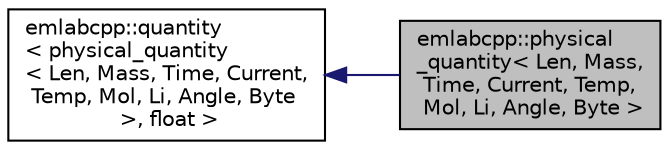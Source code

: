 digraph "emlabcpp::physical_quantity&lt; Len, Mass, Time, Current, Temp, Mol, Li, Angle, Byte &gt;"
{
 // LATEX_PDF_SIZE
  edge [fontname="Helvetica",fontsize="10",labelfontname="Helvetica",labelfontsize="10"];
  node [fontname="Helvetica",fontsize="10",shape=record];
  rankdir="LR";
  Node1 [label="emlabcpp::physical\l_quantity\< Len, Mass,\l Time, Current, Temp,\l Mol, Li, Angle, Byte \>",height=0.2,width=0.4,color="black", fillcolor="grey75", style="filled", fontcolor="black",tooltip="physical_quantity represents all physical units defined using the International System of Units and m..."];
  Node2 -> Node1 [dir="back",color="midnightblue",fontsize="10",style="solid",fontname="Helvetica"];
  Node2 [label="emlabcpp::quantity\l\< physical_quantity\l\< Len, Mass, Time, Current,\l Temp, Mol, Li, Angle, Byte\l \>, float \>",height=0.2,width=0.4,color="black", fillcolor="white", style="filled",URL="$classemlabcpp_1_1quantity.html",tooltip=" "];
}
